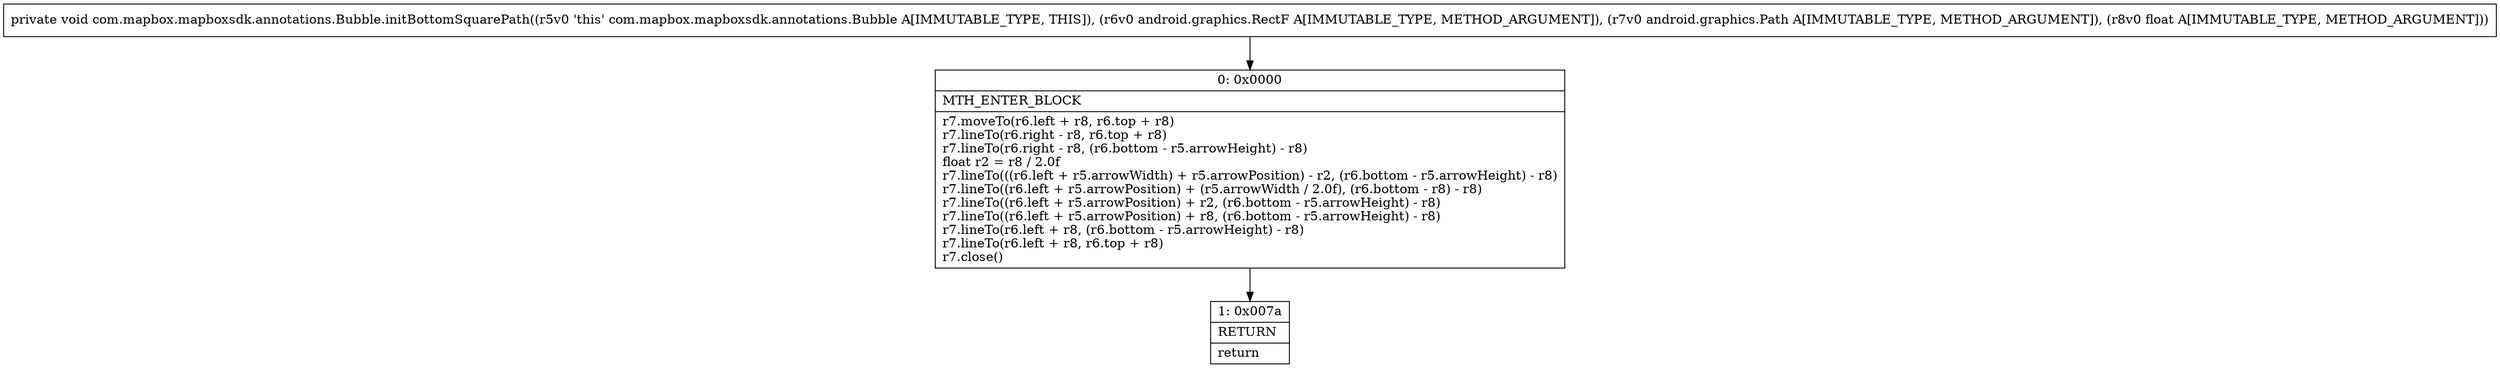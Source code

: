 digraph "CFG forcom.mapbox.mapboxsdk.annotations.Bubble.initBottomSquarePath(Landroid\/graphics\/RectF;Landroid\/graphics\/Path;F)V" {
Node_0 [shape=record,label="{0\:\ 0x0000|MTH_ENTER_BLOCK\l|r7.moveTo(r6.left + r8, r6.top + r8)\lr7.lineTo(r6.right \- r8, r6.top + r8)\lr7.lineTo(r6.right \- r8, (r6.bottom \- r5.arrowHeight) \- r8)\lfloat r2 = r8 \/ 2.0f\lr7.lineTo(((r6.left + r5.arrowWidth) + r5.arrowPosition) \- r2, (r6.bottom \- r5.arrowHeight) \- r8)\lr7.lineTo((r6.left + r5.arrowPosition) + (r5.arrowWidth \/ 2.0f), (r6.bottom \- r8) \- r8)\lr7.lineTo((r6.left + r5.arrowPosition) + r2, (r6.bottom \- r5.arrowHeight) \- r8)\lr7.lineTo((r6.left + r5.arrowPosition) + r8, (r6.bottom \- r5.arrowHeight) \- r8)\lr7.lineTo(r6.left + r8, (r6.bottom \- r5.arrowHeight) \- r8)\lr7.lineTo(r6.left + r8, r6.top + r8)\lr7.close()\l}"];
Node_1 [shape=record,label="{1\:\ 0x007a|RETURN\l|return\l}"];
MethodNode[shape=record,label="{private void com.mapbox.mapboxsdk.annotations.Bubble.initBottomSquarePath((r5v0 'this' com.mapbox.mapboxsdk.annotations.Bubble A[IMMUTABLE_TYPE, THIS]), (r6v0 android.graphics.RectF A[IMMUTABLE_TYPE, METHOD_ARGUMENT]), (r7v0 android.graphics.Path A[IMMUTABLE_TYPE, METHOD_ARGUMENT]), (r8v0 float A[IMMUTABLE_TYPE, METHOD_ARGUMENT])) }"];
MethodNode -> Node_0;
Node_0 -> Node_1;
}

